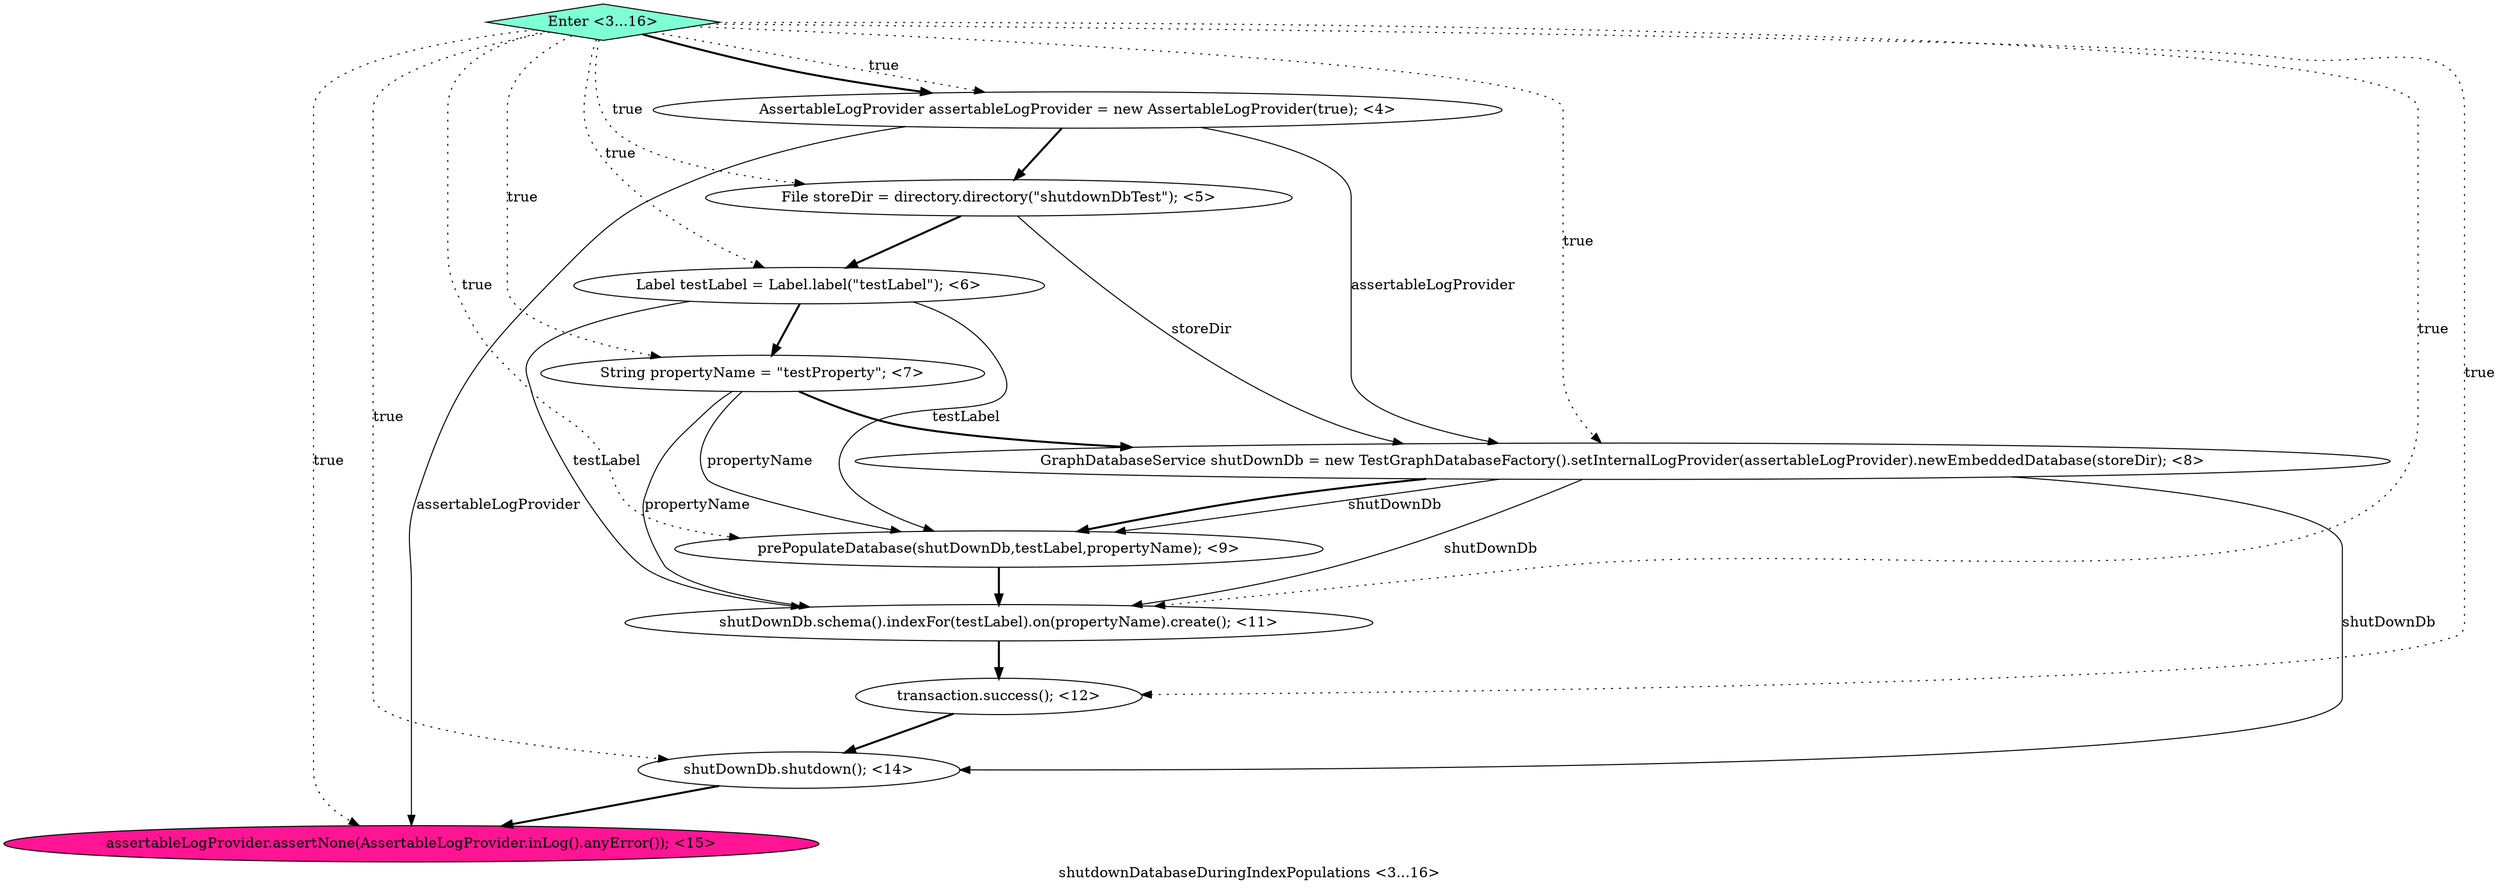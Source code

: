 digraph PDG {
label = "shutdownDatabaseDuringIndexPopulations <3...16>";
0.5 [style = filled, label = "prePopulateDatabase(shutDownDb,testLabel,propertyName); <9>", fillcolor = white, shape = ellipse];
0.6 [style = filled, label = "shutDownDb.schema().indexFor(testLabel).on(propertyName).create(); <11>", fillcolor = white, shape = ellipse];
0.3 [style = filled, label = "String propertyName = \"testProperty\"; <7>", fillcolor = white, shape = ellipse];
0.4 [style = filled, label = "GraphDatabaseService shutDownDb = new TestGraphDatabaseFactory().setInternalLogProvider(assertableLogProvider).newEmbeddedDatabase(storeDir); <8>", fillcolor = white, shape = ellipse];
0.0 [style = filled, label = "AssertableLogProvider assertableLogProvider = new AssertableLogProvider(true); <4>", fillcolor = white, shape = ellipse];
0.10 [style = filled, label = "Enter <3...16>", fillcolor = aquamarine, shape = diamond];
0.1 [style = filled, label = "File storeDir = directory.directory(\"shutdownDbTest\"); <5>", fillcolor = white, shape = ellipse];
0.9 [style = filled, label = "assertableLogProvider.assertNone(AssertableLogProvider.inLog().anyError()); <15>", fillcolor = deeppink, shape = ellipse];
0.2 [style = filled, label = "Label testLabel = Label.label(\"testLabel\"); <6>", fillcolor = white, shape = ellipse];
0.7 [style = filled, label = "transaction.success(); <12>", fillcolor = white, shape = ellipse];
0.8 [style = filled, label = "shutDownDb.shutdown(); <14>", fillcolor = white, shape = ellipse];
0.0 -> 0.1 [style = bold, label=""];
0.0 -> 0.4 [style = solid, label="assertableLogProvider"];
0.0 -> 0.9 [style = solid, label="assertableLogProvider"];
0.1 -> 0.2 [style = bold, label=""];
0.1 -> 0.4 [style = solid, label="storeDir"];
0.2 -> 0.3 [style = bold, label=""];
0.2 -> 0.5 [style = solid, label="testLabel"];
0.2 -> 0.6 [style = solid, label="testLabel"];
0.3 -> 0.4 [style = bold, label=""];
0.3 -> 0.5 [style = solid, label="propertyName"];
0.3 -> 0.6 [style = solid, label="propertyName"];
0.4 -> 0.5 [style = solid, label="shutDownDb"];
0.4 -> 0.5 [style = bold, label=""];
0.4 -> 0.6 [style = solid, label="shutDownDb"];
0.4 -> 0.8 [style = solid, label="shutDownDb"];
0.5 -> 0.6 [style = bold, label=""];
0.6 -> 0.7 [style = bold, label=""];
0.7 -> 0.8 [style = bold, label=""];
0.8 -> 0.9 [style = bold, label=""];
0.10 -> 0.0 [style = dotted, label="true"];
0.10 -> 0.0 [style = bold, label=""];
0.10 -> 0.1 [style = dotted, label="true"];
0.10 -> 0.2 [style = dotted, label="true"];
0.10 -> 0.3 [style = dotted, label="true"];
0.10 -> 0.4 [style = dotted, label="true"];
0.10 -> 0.5 [style = dotted, label="true"];
0.10 -> 0.6 [style = dotted, label="true"];
0.10 -> 0.7 [style = dotted, label="true"];
0.10 -> 0.8 [style = dotted, label="true"];
0.10 -> 0.9 [style = dotted, label="true"];
}
